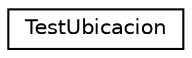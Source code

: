 digraph "Graphical Class Hierarchy"
{
 // INTERACTIVE_SVG=YES
 // LATEX_PDF_SIZE
  edge [fontname="Helvetica",fontsize="10",labelfontname="Helvetica",labelfontsize="10"];
  node [fontname="Helvetica",fontsize="10",shape=record];
  rankdir="LR";
  Node0 [label="TestUbicacion",height=0.2,width=0.4,color="black", fillcolor="white", style="filled",URL="$classTestUbicacion.html",tooltip=" "];
}
